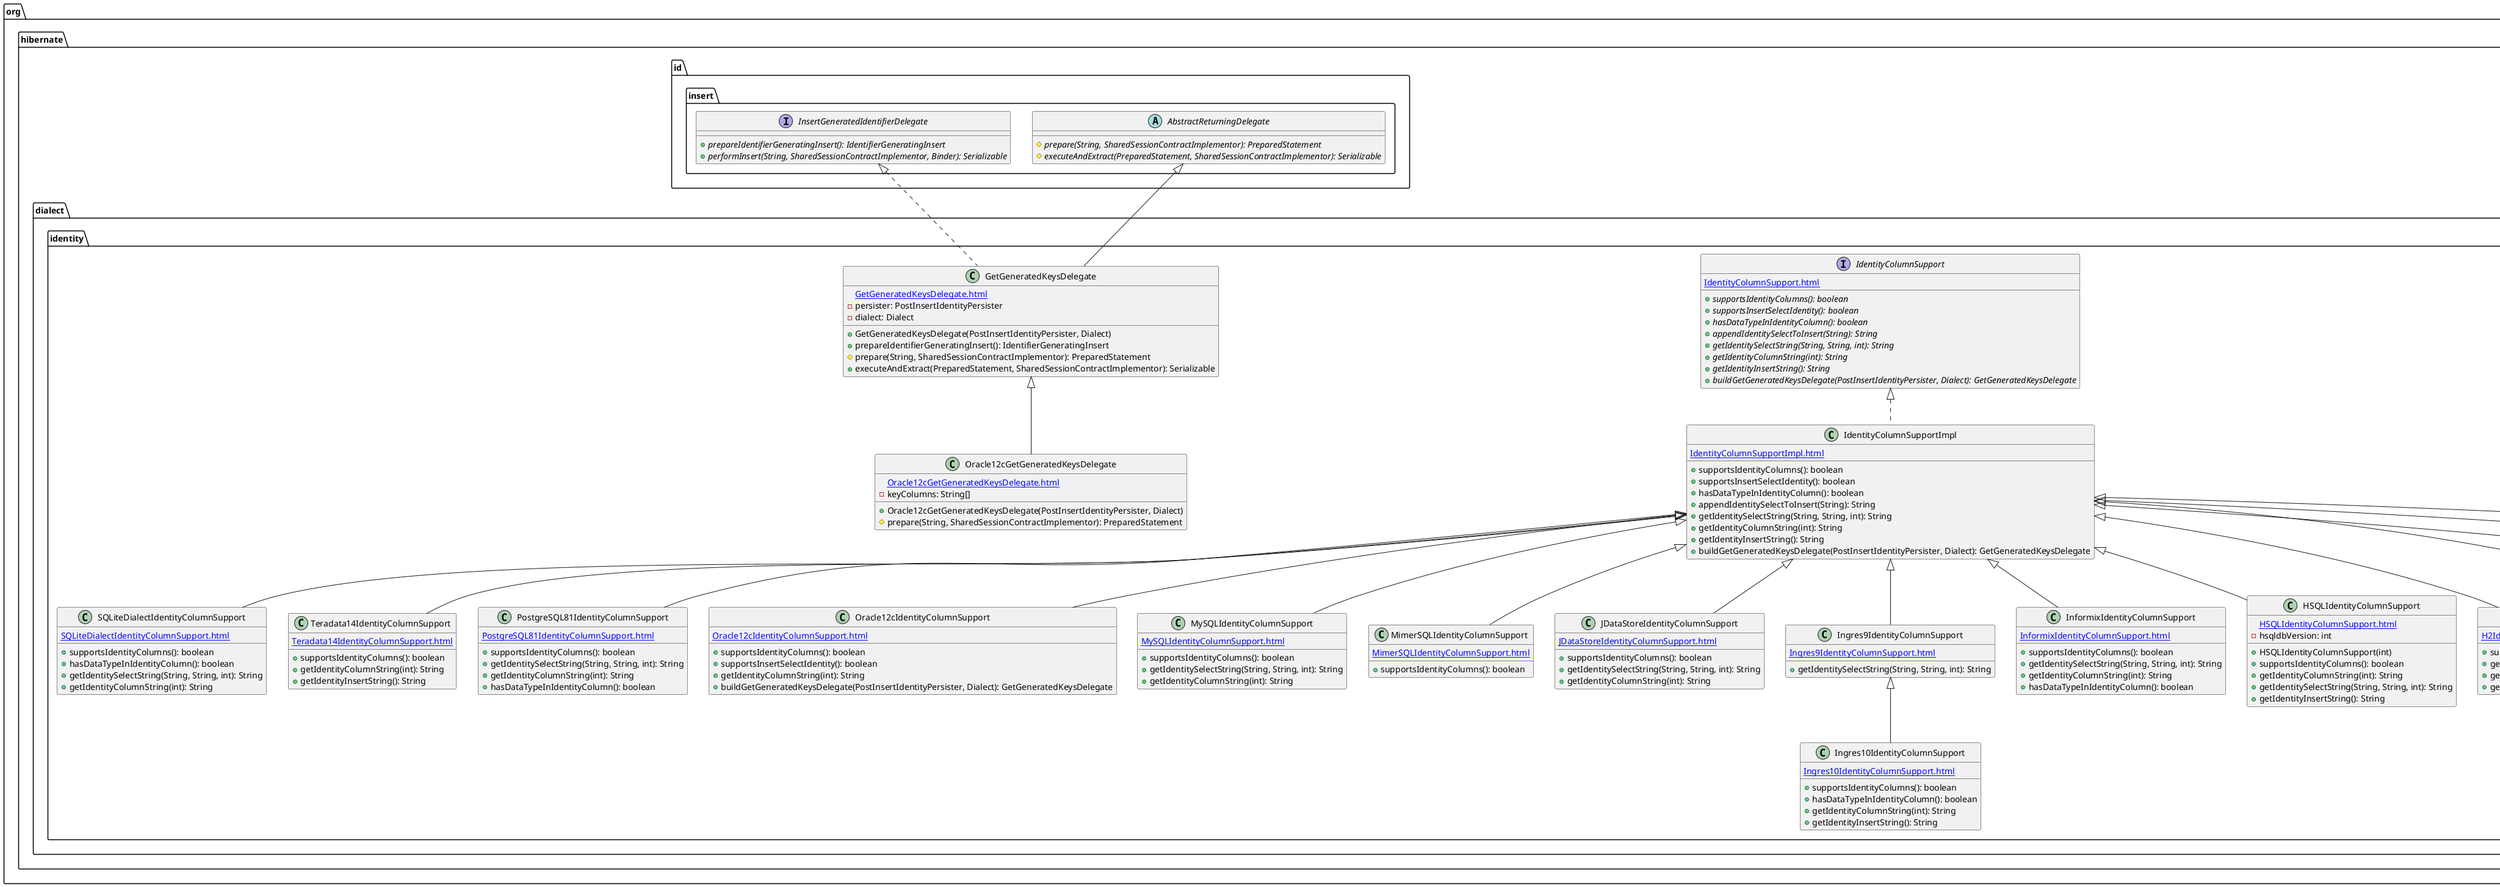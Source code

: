 @startuml

    namespace org.hibernate.dialect.identity {

        class SQLiteDialectIdentityColumnSupport {
            [[SQLiteDialectIdentityColumnSupport.html]]
            +supportsIdentityColumns(): boolean
            +hasDataTypeInIdentityColumn(): boolean
            +getIdentitySelectString(String, String, int): String
            +getIdentityColumnString(int): String
        }

        class Teradata14IdentityColumnSupport {
            [[Teradata14IdentityColumnSupport.html]]
            +supportsIdentityColumns(): boolean
            +getIdentityColumnString(int): String
            +getIdentityInsertString(): String
        }

        class SybaseAnywhereIdentityColumnSupport {
            [[SybaseAnywhereIdentityColumnSupport.html]]
            +supportsInsertSelectIdentity(): boolean
        }

        class SQLServerIdentityColumnSupport {
            [[SQLServerIdentityColumnSupport.html]]
            +appendIdentitySelectToInsert(String): String
        }

        class PostgreSQL81IdentityColumnSupport {
            [[PostgreSQL81IdentityColumnSupport.html]]
            +supportsIdentityColumns(): boolean
            +getIdentitySelectString(String, String, int): String
            +getIdentityColumnString(int): String
            +hasDataTypeInIdentityColumn(): boolean
        }

        class Oracle12cIdentityColumnSupport {
            [[Oracle12cIdentityColumnSupport.html]]
            +supportsIdentityColumns(): boolean
            +supportsInsertSelectIdentity(): boolean
            +getIdentityColumnString(int): String
            +buildGetGeneratedKeysDelegate(PostInsertIdentityPersister, Dialect): GetGeneratedKeysDelegate
        }

        class Oracle12cGetGeneratedKeysDelegate {
            [[Oracle12cGetGeneratedKeysDelegate.html]]
            -keyColumns: String[]
            +Oracle12cGetGeneratedKeysDelegate(PostInsertIdentityPersister, Dialect)
            #prepare(String, SharedSessionContractImplementor): PreparedStatement
        }

        class MySQLIdentityColumnSupport {
            [[MySQLIdentityColumnSupport.html]]
            +supportsIdentityColumns(): boolean
            +getIdentitySelectString(String, String, int): String
            +getIdentityColumnString(int): String
        }

        class MimerSQLIdentityColumnSupport {
            [[MimerSQLIdentityColumnSupport.html]]
            +supportsIdentityColumns(): boolean
        }

        class JDataStoreIdentityColumnSupport {
            [[JDataStoreIdentityColumnSupport.html]]
            +supportsIdentityColumns(): boolean
            +getIdentitySelectString(String, String, int): String
            +getIdentityColumnString(int): String
        }

        class Ingres9IdentityColumnSupport {
            [[Ingres9IdentityColumnSupport.html]]
            +getIdentitySelectString(String, String, int): String
        }

        class Ingres10IdentityColumnSupport {
            [[Ingres10IdentityColumnSupport.html]]
            +supportsIdentityColumns(): boolean
            +hasDataTypeInIdentityColumn(): boolean
            +getIdentityColumnString(int): String
            +getIdentityInsertString(): String
        }

        class InformixIdentityColumnSupport {
            [[InformixIdentityColumnSupport.html]]
            +supportsIdentityColumns(): boolean
            +getIdentitySelectString(String, String, int): String
            +getIdentityColumnString(int): String
            +hasDataTypeInIdentityColumn(): boolean
        }

        class IdentityColumnSupportImpl {
            [[IdentityColumnSupportImpl.html]]
            +supportsIdentityColumns(): boolean
            +supportsInsertSelectIdentity(): boolean
            +hasDataTypeInIdentityColumn(): boolean
            +appendIdentitySelectToInsert(String): String
            +getIdentitySelectString(String, String, int): String
            +getIdentityColumnString(int): String
            +getIdentityInsertString(): String
            +buildGetGeneratedKeysDelegate(PostInsertIdentityPersister, Dialect): GetGeneratedKeysDelegate
        }

        interface IdentityColumnSupport {
            [[IdentityColumnSupport.html]]
            {abstract} +supportsIdentityColumns(): boolean
            {abstract} +supportsInsertSelectIdentity(): boolean
            {abstract} +hasDataTypeInIdentityColumn(): boolean
            {abstract} +appendIdentitySelectToInsert(String): String
            {abstract} +getIdentitySelectString(String, String, int): String
            {abstract} +getIdentityColumnString(int): String
            {abstract} +getIdentityInsertString(): String
            {abstract} +buildGetGeneratedKeysDelegate(PostInsertIdentityPersister, Dialect): GetGeneratedKeysDelegate
        }

        class HSQLIdentityColumnSupport {
            [[HSQLIdentityColumnSupport.html]]
            -hsqldbVersion: int
            +HSQLIdentityColumnSupport(int)
            +supportsIdentityColumns(): boolean
            +getIdentityColumnString(int): String
            +getIdentitySelectString(String, String, int): String
            +getIdentityInsertString(): String
        }

        class H2IdentityColumnSupport {
            [[H2IdentityColumnSupport.html]]
            +supportsIdentityColumns(): boolean
            +getIdentityColumnString(int): String
            +getIdentitySelectString(String, String, int): String
            +getIdentityInsertString(): String
        }

        class GetGeneratedKeysDelegate {
            [[GetGeneratedKeysDelegate.html]]
            -persister: PostInsertIdentityPersister
            -dialect: Dialect
            +GetGeneratedKeysDelegate(PostInsertIdentityPersister, Dialect)
            +prepareIdentifierGeneratingInsert(): IdentifierGeneratingInsert
            #prepare(String, SharedSessionContractImplementor): PreparedStatement
            +executeAndExtract(PreparedStatement, SharedSessionContractImplementor): Serializable
        }

        class DB2IdentityColumnSupport {
            [[DB2IdentityColumnSupport.html]]
            +supportsIdentityColumns(): boolean
            +getIdentitySelectString(String, String, int): String
            +getIdentityColumnString(int): String
            +getIdentityInsertString(): String
        }

        class DB2390IdentityColumnSupport {
            [[DB2390IdentityColumnSupport.html]]
            +getIdentitySelectString(String, String, int): String
        }

        class Chache71IdentityColumnSupport {
            [[Chache71IdentityColumnSupport.html]]
            +supportsIdentityColumns(): boolean
            +hasDataTypeInIdentityColumn(): boolean
            +getIdentityColumnString(int): String
            +getIdentitySelectString(String, String, int): String
        }

        class CUBRIDIdentityColumnSupport {
            [[CUBRIDIdentityColumnSupport.html]]
            +supportsIdentityColumns(): boolean
            +getIdentityInsertString(): String
            +getIdentitySelectString(String, String, int): String
            +getIdentityColumnString(int): String
        }

        class AbstractTransactSQLIdentityColumnSupport {
            [[AbstractTransactSQLIdentityColumnSupport.html]]
            +supportsIdentityColumns(): boolean
            +getIdentityColumnString(int): String
            +getIdentitySelectString(String, String, int): String
            +supportsInsertSelectIdentity(): boolean
            +appendIdentitySelectToInsert(String): String
        }

        IdentityColumnSupportImpl <|-- SQLiteDialectIdentityColumnSupport

        IdentityColumnSupportImpl <|-- Teradata14IdentityColumnSupport

        AbstractTransactSQLIdentityColumnSupport <|-- SybaseAnywhereIdentityColumnSupport

        AbstractTransactSQLIdentityColumnSupport <|-- SQLServerIdentityColumnSupport

        IdentityColumnSupportImpl <|-- PostgreSQL81IdentityColumnSupport

        IdentityColumnSupportImpl <|-- Oracle12cIdentityColumnSupport

        GetGeneratedKeysDelegate <|-- Oracle12cGetGeneratedKeysDelegate

        IdentityColumnSupportImpl <|-- MySQLIdentityColumnSupport

        IdentityColumnSupportImpl <|-- MimerSQLIdentityColumnSupport

        IdentityColumnSupportImpl <|-- JDataStoreIdentityColumnSupport

        IdentityColumnSupportImpl <|-- Ingres9IdentityColumnSupport

        Ingres9IdentityColumnSupport <|-- Ingres10IdentityColumnSupport

        IdentityColumnSupportImpl <|-- InformixIdentityColumnSupport

        IdentityColumnSupport <|.. IdentityColumnSupportImpl

        IdentityColumnSupportImpl <|-- HSQLIdentityColumnSupport

        IdentityColumnSupportImpl <|-- H2IdentityColumnSupport

        abstract class org.hibernate.id.insert.AbstractReturningDelegate {
            {abstract} #prepare(String, SharedSessionContractImplementor): PreparedStatement
            {abstract} #executeAndExtract(PreparedStatement, SharedSessionContractImplementor): Serializable
        }
        org.hibernate.id.insert.AbstractReturningDelegate <|-- GetGeneratedKeysDelegate

        interface org.hibernate.id.insert.InsertGeneratedIdentifierDelegate {
            {abstract} +prepareIdentifierGeneratingInsert(): IdentifierGeneratingInsert
            {abstract} +performInsert(String, SharedSessionContractImplementor, Binder): Serializable
        }
        org.hibernate.id.insert.InsertGeneratedIdentifierDelegate <|.. GetGeneratedKeysDelegate

        IdentityColumnSupportImpl <|-- DB2IdentityColumnSupport

        DB2IdentityColumnSupport <|-- DB2390IdentityColumnSupport

        IdentityColumnSupportImpl <|-- Chache71IdentityColumnSupport

        IdentityColumnSupportImpl <|-- CUBRIDIdentityColumnSupport

        IdentityColumnSupportImpl <|-- AbstractTransactSQLIdentityColumnSupport

    }

@enduml
